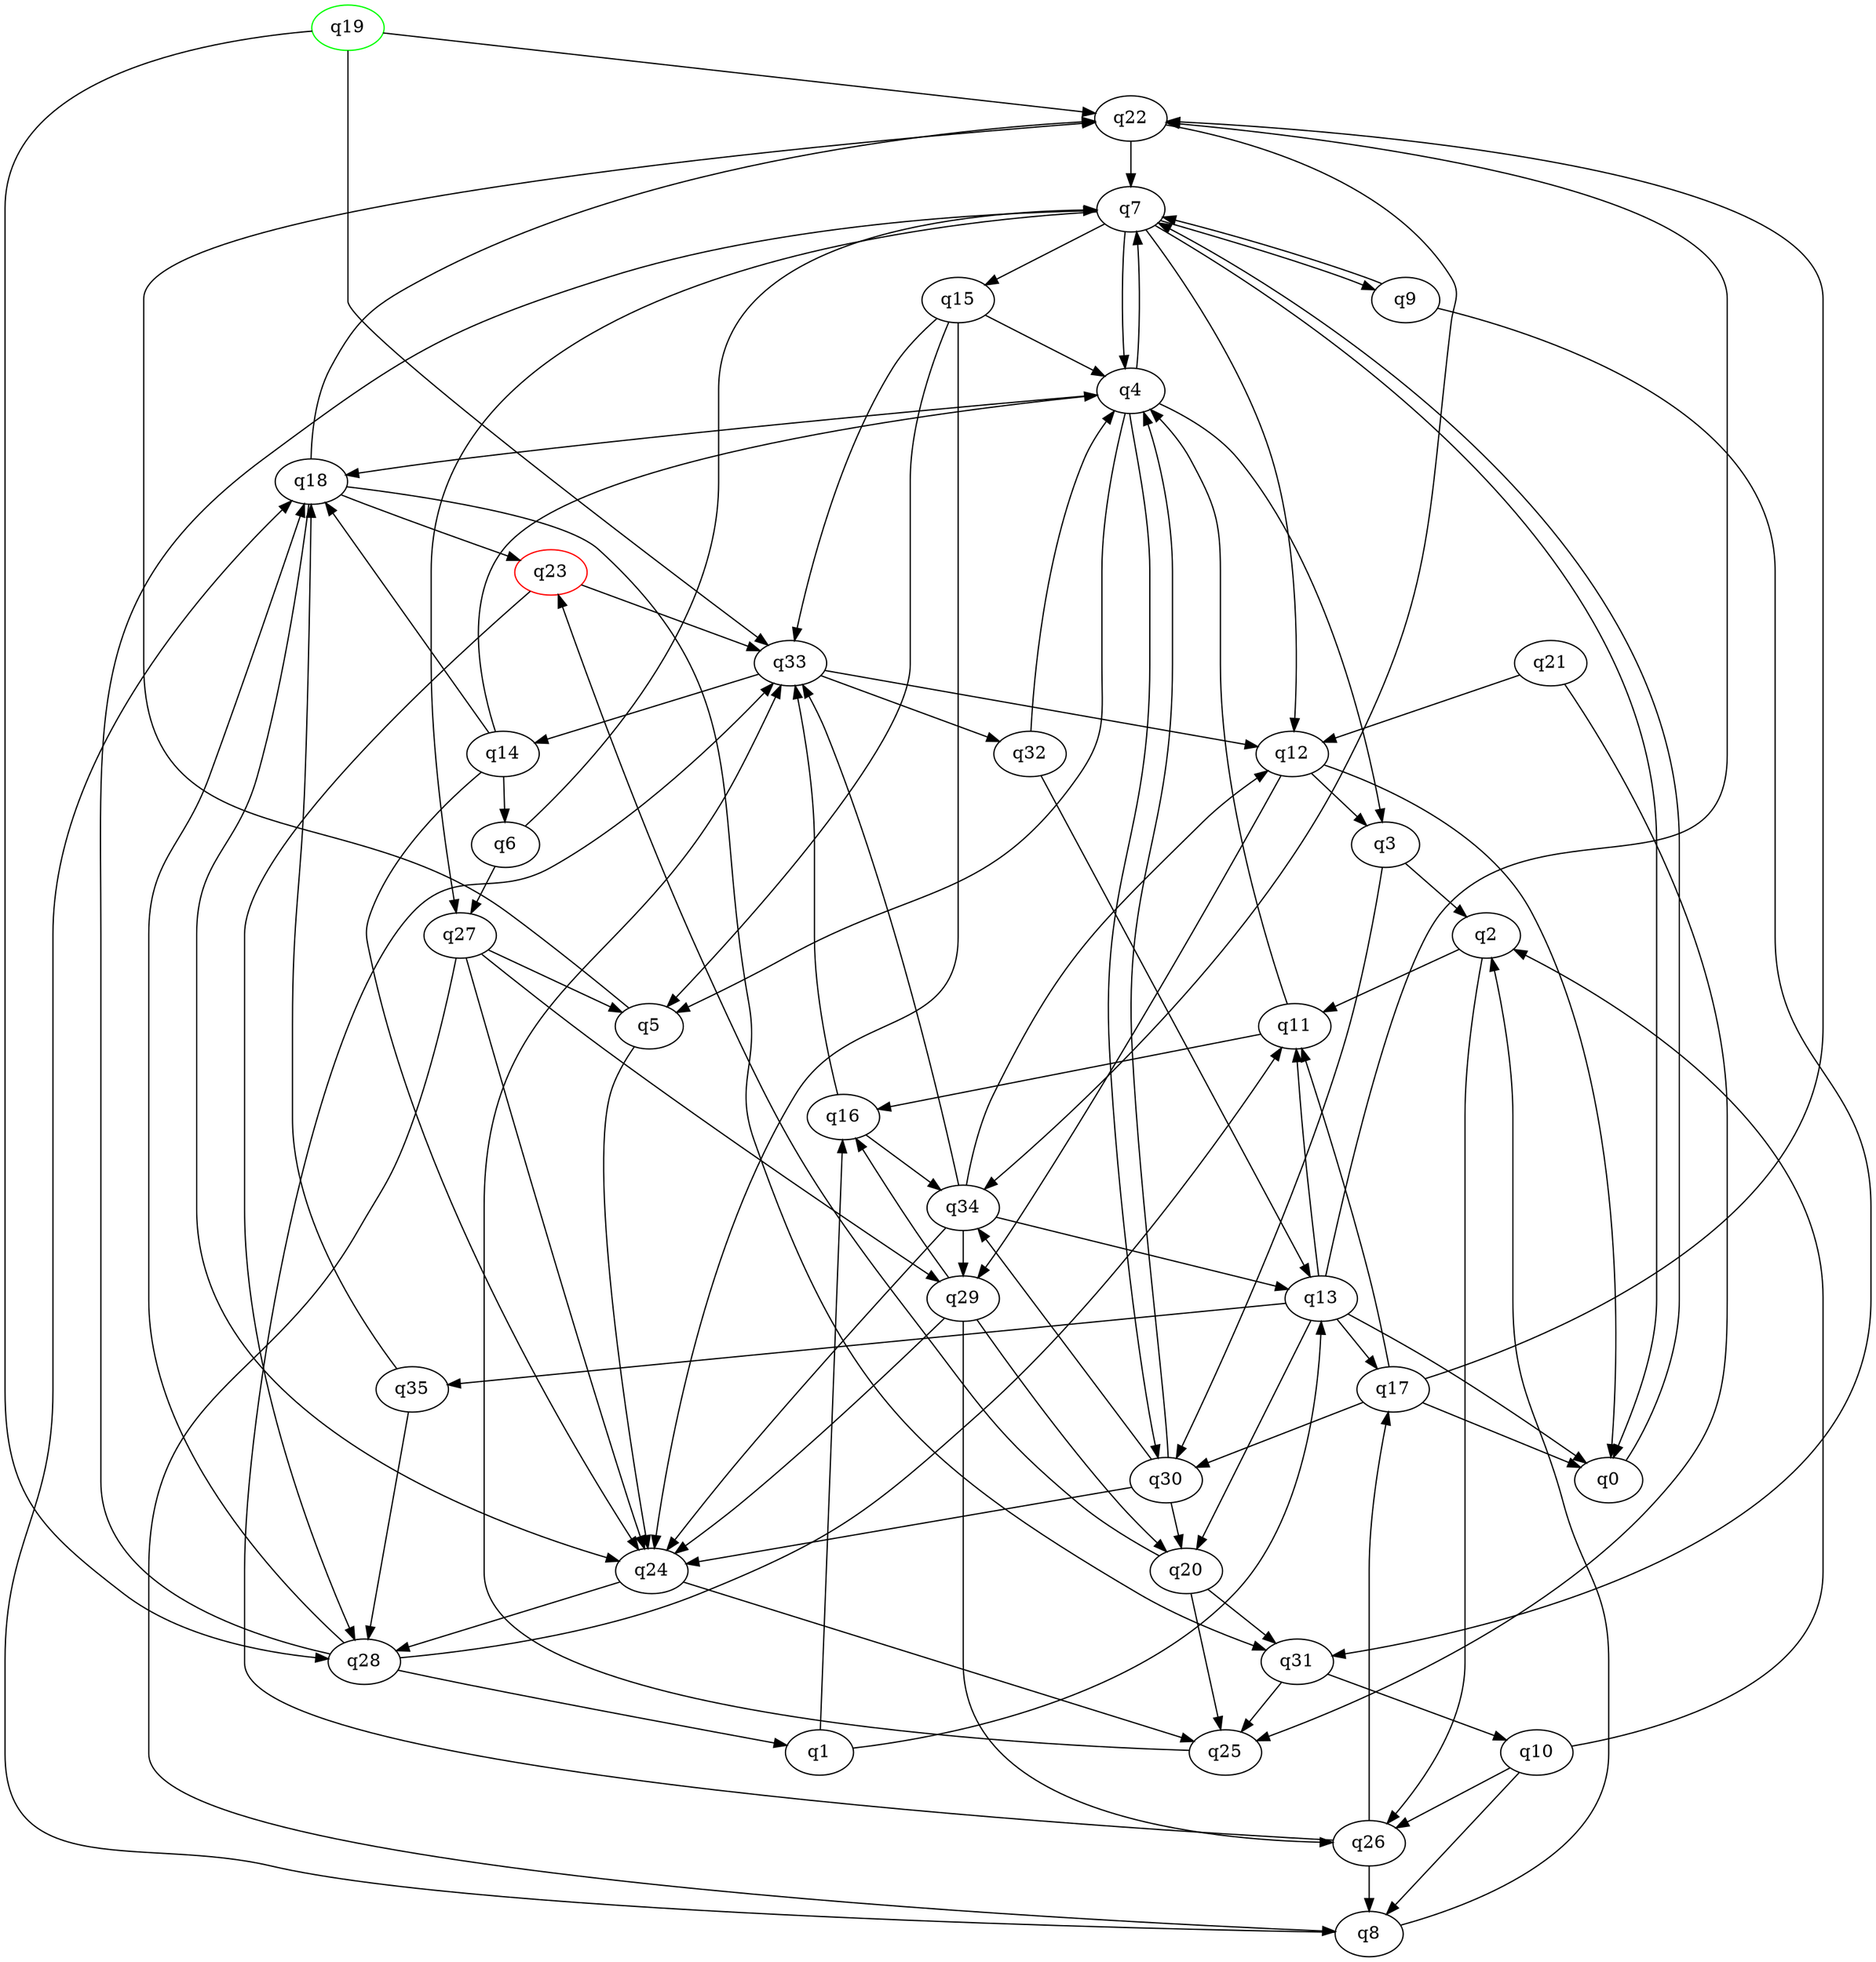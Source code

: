 digraph A{
q19 [initial=1,color=green];
q23 [final=1,color=red];
q0 -> q7;
q1 -> q13;
q1 -> q16;
q2 -> q11;
q2 -> q26;
q3 -> q2;
q3 -> q30;
q4 -> q3;
q4 -> q5;
q4 -> q7;
q4 -> q18;
q4 -> q30;
q5 -> q22;
q5 -> q24;
q6 -> q7;
q6 -> q27;
q7 -> q0;
q7 -> q4;
q7 -> q9;
q7 -> q12;
q7 -> q15;
q7 -> q27;
q8 -> q2;
q8 -> q18;
q9 -> q7;
q9 -> q31;
q10 -> q2;
q10 -> q8;
q10 -> q26;
q11 -> q4;
q11 -> q16;
q12 -> q0;
q12 -> q3;
q12 -> q29;
q13 -> q0;
q13 -> q11;
q13 -> q17;
q13 -> q20;
q13 -> q22;
q13 -> q35;
q14 -> q4;
q14 -> q6;
q14 -> q18;
q14 -> q24;
q15 -> q4;
q15 -> q5;
q15 -> q24;
q15 -> q33;
q16 -> q33;
q16 -> q34;
q17 -> q0;
q17 -> q11;
q17 -> q22;
q17 -> q30;
q18 -> q22;
q18 -> q23;
q18 -> q24;
q18 -> q31;
q19 -> q22;
q19 -> q28;
q19 -> q33;
q20 -> q23;
q20 -> q25;
q20 -> q31;
q21 -> q12;
q21 -> q25;
q22 -> q7;
q22 -> q34;
q23 -> q28;
q23 -> q33;
q24 -> q25;
q24 -> q28;
q25 -> q33;
q26 -> q8;
q26 -> q17;
q26 -> q33;
q27 -> q5;
q27 -> q8;
q27 -> q24;
q27 -> q29;
q28 -> q1;
q28 -> q7;
q28 -> q11;
q28 -> q18;
q29 -> q16;
q29 -> q20;
q29 -> q24;
q29 -> q26;
q30 -> q4;
q30 -> q20;
q30 -> q24;
q30 -> q34;
q31 -> q10;
q31 -> q25;
q32 -> q4;
q32 -> q13;
q33 -> q12;
q33 -> q14;
q33 -> q32;
q34 -> q12;
q34 -> q13;
q34 -> q24;
q34 -> q29;
q34 -> q33;
q35 -> q18;
q35 -> q28;
}